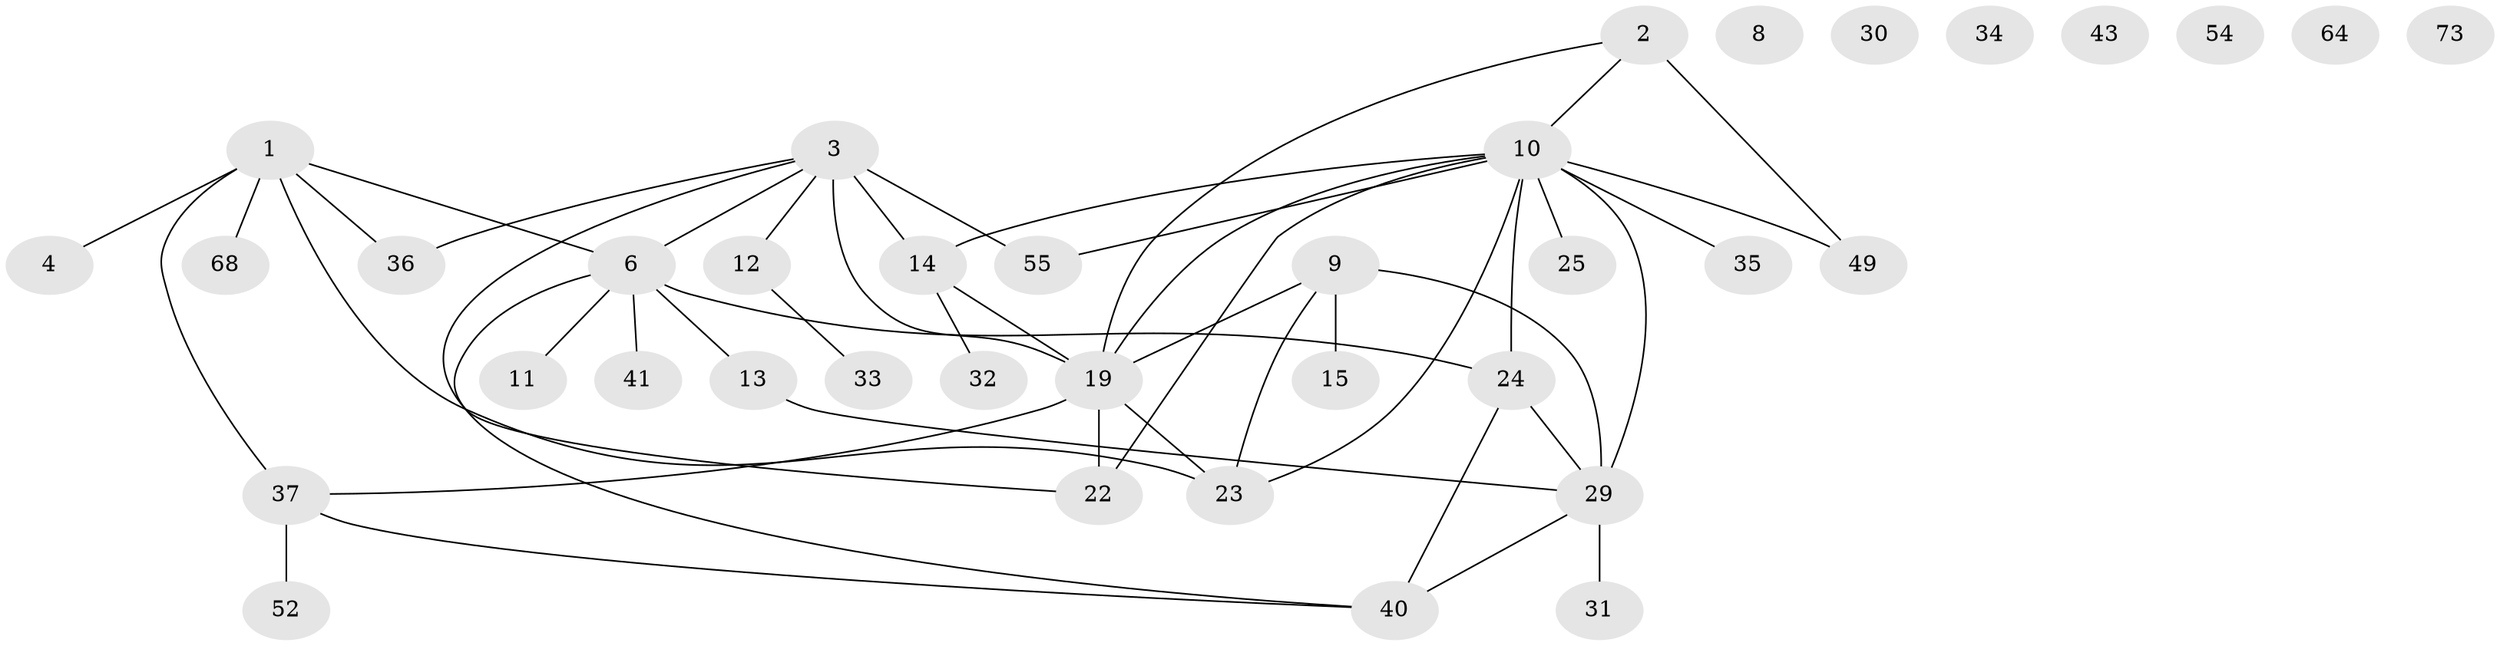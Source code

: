 // original degree distribution, {3: 0.28, 2: 0.2, 4: 0.17333333333333334, 1: 0.18666666666666668, 0: 0.09333333333333334, 6: 0.02666666666666667, 5: 0.02666666666666667, 7: 0.013333333333333334}
// Generated by graph-tools (version 1.1) at 2025/12/03/09/25 04:12:52]
// undirected, 37 vertices, 48 edges
graph export_dot {
graph [start="1"]
  node [color=gray90,style=filled];
  1 [super="+7+18"];
  2 [super="+26"];
  3 [super="+5+61+47"];
  4 [super="+65"];
  6 [super="+75"];
  8;
  9 [super="+16"];
  10 [super="+28+63+20+17"];
  11;
  12;
  13;
  14 [super="+51+53"];
  15;
  19 [super="+57+21+67"];
  22 [super="+27+71+66"];
  23 [super="+58+60"];
  24 [super="+42"];
  25;
  29 [super="+50+48"];
  30;
  31;
  32;
  33;
  34;
  35;
  36;
  37;
  40 [super="+56"];
  41;
  43;
  49;
  52;
  54;
  55;
  64;
  68;
  73;
  1 -- 23;
  1 -- 36;
  1 -- 37;
  1 -- 6;
  1 -- 68;
  1 -- 4;
  2 -- 49 [weight=2];
  2 -- 10;
  2 -- 19;
  3 -- 12;
  3 -- 55;
  3 -- 19;
  3 -- 36;
  3 -- 6;
  3 -- 14 [weight=3];
  3 -- 22;
  6 -- 11;
  6 -- 40;
  6 -- 41;
  6 -- 13;
  6 -- 24;
  9 -- 23;
  9 -- 29;
  9 -- 15;
  9 -- 19;
  10 -- 24;
  10 -- 19;
  10 -- 14 [weight=2];
  10 -- 49;
  10 -- 23;
  10 -- 55;
  10 -- 25;
  10 -- 29 [weight=3];
  10 -- 35;
  10 -- 22;
  12 -- 33;
  13 -- 29;
  14 -- 32;
  14 -- 19;
  19 -- 22 [weight=2];
  19 -- 23;
  19 -- 37;
  24 -- 40;
  24 -- 29;
  29 -- 31;
  29 -- 40;
  37 -- 52;
  37 -- 40;
}
